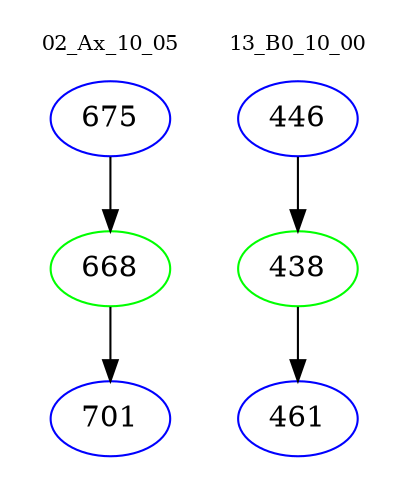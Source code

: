 digraph{
subgraph cluster_0 {
color = white
label = "02_Ax_10_05";
fontsize=10;
T0_675 [label="675", color="blue"]
T0_675 -> T0_668 [color="black"]
T0_668 [label="668", color="green"]
T0_668 -> T0_701 [color="black"]
T0_701 [label="701", color="blue"]
}
subgraph cluster_1 {
color = white
label = "13_B0_10_00";
fontsize=10;
T1_446 [label="446", color="blue"]
T1_446 -> T1_438 [color="black"]
T1_438 [label="438", color="green"]
T1_438 -> T1_461 [color="black"]
T1_461 [label="461", color="blue"]
}
}
